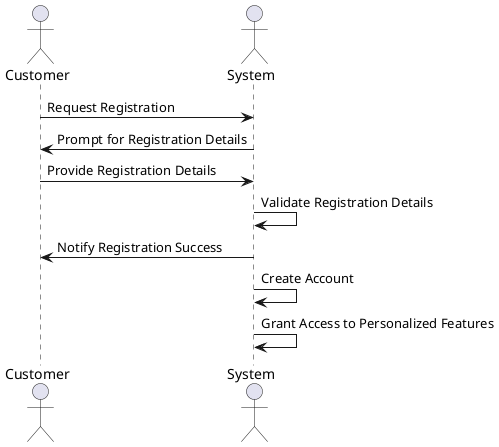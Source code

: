 @startuml user_registration

!define Actor customer
!define Actor system

actor Customer as Customer
actor System as System

Customer -> System: Request Registration
System -> Customer: Prompt for Registration Details
Customer -> System: Provide Registration Details
System -> System: Validate Registration Details
System -> Customer: Notify Registration Success
System -> System: Create Account
System -> System: Grant Access to Personalized Features

@enduml
